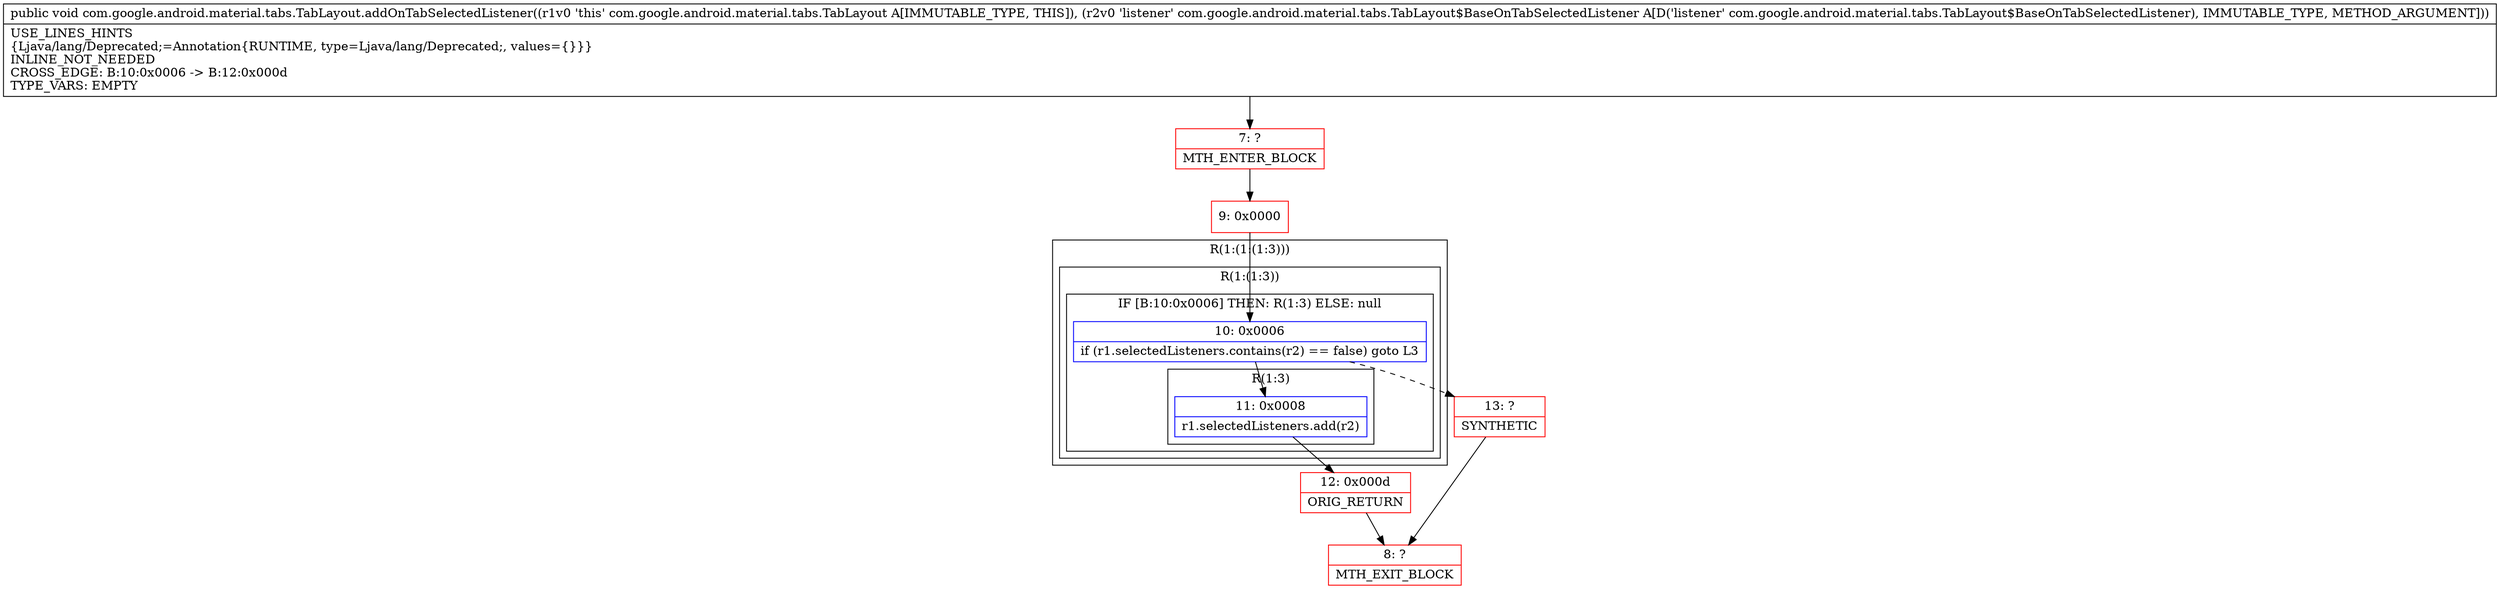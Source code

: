digraph "CFG forcom.google.android.material.tabs.TabLayout.addOnTabSelectedListener(Lcom\/google\/android\/material\/tabs\/TabLayout$BaseOnTabSelectedListener;)V" {
subgraph cluster_Region_1677865060 {
label = "R(1:(1:(1:3)))";
node [shape=record,color=blue];
subgraph cluster_Region_648051823 {
label = "R(1:(1:3))";
node [shape=record,color=blue];
subgraph cluster_IfRegion_1845186419 {
label = "IF [B:10:0x0006] THEN: R(1:3) ELSE: null";
node [shape=record,color=blue];
Node_10 [shape=record,label="{10\:\ 0x0006|if (r1.selectedListeners.contains(r2) == false) goto L3\l}"];
subgraph cluster_Region_1389787477 {
label = "R(1:3)";
node [shape=record,color=blue];
Node_11 [shape=record,label="{11\:\ 0x0008|r1.selectedListeners.add(r2)\l}"];
}
}
}
}
Node_7 [shape=record,color=red,label="{7\:\ ?|MTH_ENTER_BLOCK\l}"];
Node_9 [shape=record,color=red,label="{9\:\ 0x0000}"];
Node_12 [shape=record,color=red,label="{12\:\ 0x000d|ORIG_RETURN\l}"];
Node_8 [shape=record,color=red,label="{8\:\ ?|MTH_EXIT_BLOCK\l}"];
Node_13 [shape=record,color=red,label="{13\:\ ?|SYNTHETIC\l}"];
MethodNode[shape=record,label="{public void com.google.android.material.tabs.TabLayout.addOnTabSelectedListener((r1v0 'this' com.google.android.material.tabs.TabLayout A[IMMUTABLE_TYPE, THIS]), (r2v0 'listener' com.google.android.material.tabs.TabLayout$BaseOnTabSelectedListener A[D('listener' com.google.android.material.tabs.TabLayout$BaseOnTabSelectedListener), IMMUTABLE_TYPE, METHOD_ARGUMENT]))  | USE_LINES_HINTS\l\{Ljava\/lang\/Deprecated;=Annotation\{RUNTIME, type=Ljava\/lang\/Deprecated;, values=\{\}\}\}\lINLINE_NOT_NEEDED\lCROSS_EDGE: B:10:0x0006 \-\> B:12:0x000d\lTYPE_VARS: EMPTY\l}"];
MethodNode -> Node_7;Node_10 -> Node_11;
Node_10 -> Node_13[style=dashed];
Node_11 -> Node_12;
Node_7 -> Node_9;
Node_9 -> Node_10;
Node_12 -> Node_8;
Node_13 -> Node_8;
}

